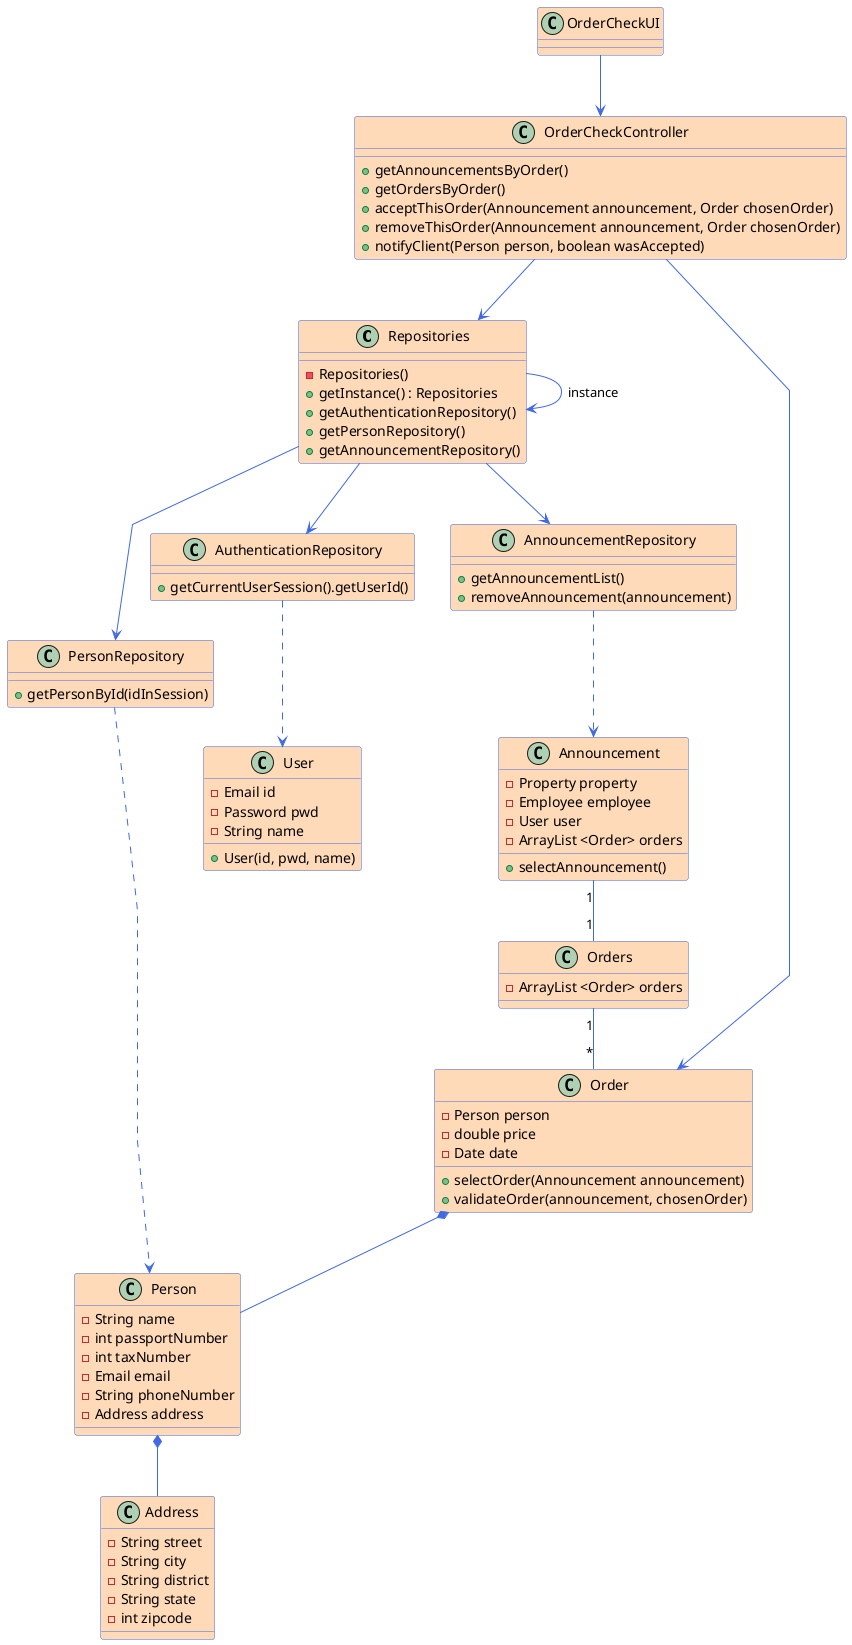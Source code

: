 @startuml
'skinparam monochrome true
skinparam packageStyle rectangle
skinparam shadowing false
skinparam linetype polyline
'skinparam linetype orto

'skinparam classAttributeIconSize 0
'---------File styling---------
skinparam class {
    BackgroundColor PeachPuff
    ArrowColor RoyalBlue
    BorderColor RoyalBlue
}
'left to right direction
'User interface'

class Repositories{
    - Repositories()
    + getInstance() : Repositories
    + getAuthenticationRepository()
    + getPersonRepository()
    + getAnnouncementRepository()
}

class AnnouncementRepository {
    + getAnnouncementList()
    + removeAnnouncement(announcement)
}

class PersonRepository {
    + getPersonById(idInSession)
}

class AuthenticationRepository {
    + getCurrentUserSession().getUserId()
}

class OrderCheckUI{
}

class OrderCheckController{
    + getAnnouncementsByOrder()
    + getOrdersByOrder()
    + acceptThisOrder(Announcement announcement, Order chosenOrder)
    + removeThisOrder(Announcement announcement, Order chosenOrder)
    + notifyClient(Person person, boolean wasAccepted)
}

class Order{
    - Person person
    - double price
    - Date date
    + selectOrder(Announcement announcement)
    + validateOrder(announcement, chosenOrder)
}

class Person{
    - String name
    - int passportNumber
    - int taxNumber
    - Email email
    - String phoneNumber
    - Address address
}

class Address{
    - String street
    - String city
    - String district
    - String state
    - int zipcode
}

class Announcement {
    - Property property
    - Employee employee
    - User user
    - ArrayList <Order> orders
    + selectAnnouncement()
}

class Orders{
    - ArrayList <Order> orders
}

class User {
    - Email id
    - Password pwd
    - String name
    + User(id, pwd, name)
}

'User Interface
OrderCheckUI --> OrderCheckController

'Controller
OrderCheckController --> Repositories
OrderCheckController --> Order

'Repositories
Repositories --> Repositories : instance
Repositories --> AnnouncementRepository
Repositories --> PersonRepository
Repositories --> AuthenticationRepository

'Order
AnnouncementRepository ..> Announcement
AuthenticationRepository ..> User
PersonRepository ..> Person
Order *-- Person
Announcement "1"-- "1" Orders

Orders "1" -- "*" Order

'Person
Person *-- Address

@enduml
